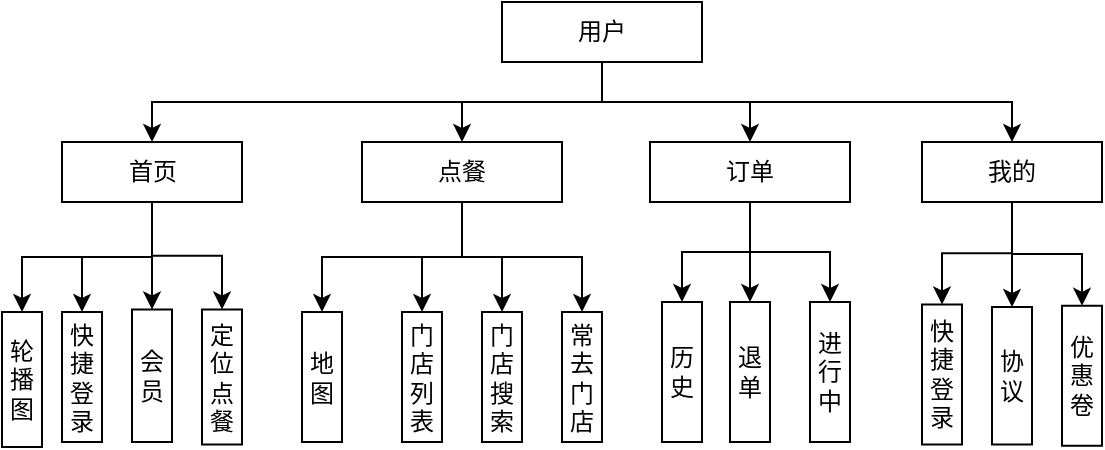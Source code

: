 <mxfile version="14.9.6" type="device"><diagram id="-KIQaGLZ7pACuFhbNE3n" name="第 1 页"><mxGraphModel dx="706" dy="408" grid="1" gridSize="10" guides="1" tooltips="1" connect="1" arrows="1" fold="1" page="1" pageScale="1" pageWidth="827" pageHeight="1169" math="0" shadow="0"><root><mxCell id="0"/><mxCell id="1" parent="0"/><mxCell id="OR2V2EovnwX6sP6-5XsM-7" style="edgeStyle=orthogonalEdgeStyle;rounded=0;orthogonalLoop=1;jettySize=auto;html=1;exitX=0;exitY=1;exitDx=0;exitDy=0;entryX=0.5;entryY=0;entryDx=0;entryDy=0;" edge="1" parent="1" source="OR2V2EovnwX6sP6-5XsM-1" target="OR2V2EovnwX6sP6-5XsM-2"><mxGeometry relative="1" as="geometry"><Array as="points"><mxPoint x="390" y="170"/><mxPoint x="390" y="190"/><mxPoint x="165" y="190"/></Array></mxGeometry></mxCell><mxCell id="OR2V2EovnwX6sP6-5XsM-9" style="edgeStyle=orthogonalEdgeStyle;rounded=0;orthogonalLoop=1;jettySize=auto;html=1;exitX=0.5;exitY=1;exitDx=0;exitDy=0;entryX=0.5;entryY=0;entryDx=0;entryDy=0;" edge="1" parent="1" source="OR2V2EovnwX6sP6-5XsM-1" target="OR2V2EovnwX6sP6-5XsM-4"><mxGeometry relative="1" as="geometry"/></mxCell><mxCell id="OR2V2EovnwX6sP6-5XsM-10" style="edgeStyle=orthogonalEdgeStyle;rounded=0;orthogonalLoop=1;jettySize=auto;html=1;exitX=0.5;exitY=1;exitDx=0;exitDy=0;entryX=0.5;entryY=0;entryDx=0;entryDy=0;" edge="1" parent="1" source="OR2V2EovnwX6sP6-5XsM-1" target="OR2V2EovnwX6sP6-5XsM-5"><mxGeometry relative="1" as="geometry"/></mxCell><mxCell id="OR2V2EovnwX6sP6-5XsM-11" style="edgeStyle=orthogonalEdgeStyle;rounded=0;orthogonalLoop=1;jettySize=auto;html=1;exitX=0.5;exitY=1;exitDx=0;exitDy=0;entryX=0.5;entryY=0;entryDx=0;entryDy=0;" edge="1" parent="1" source="OR2V2EovnwX6sP6-5XsM-1" target="OR2V2EovnwX6sP6-5XsM-6"><mxGeometry relative="1" as="geometry"/></mxCell><mxCell id="OR2V2EovnwX6sP6-5XsM-1" value="用户" style="rounded=0;whiteSpace=wrap;html=1;" vertex="1" parent="1"><mxGeometry x="340" y="140" width="100" height="30" as="geometry"/></mxCell><mxCell id="OR2V2EovnwX6sP6-5XsM-39" style="edgeStyle=orthogonalEdgeStyle;rounded=0;orthogonalLoop=1;jettySize=auto;html=1;exitX=0.5;exitY=1;exitDx=0;exitDy=0;entryX=0.5;entryY=0;entryDx=0;entryDy=0;" edge="1" parent="1" source="OR2V2EovnwX6sP6-5XsM-2" target="OR2V2EovnwX6sP6-5XsM-34"><mxGeometry relative="1" as="geometry"/></mxCell><mxCell id="OR2V2EovnwX6sP6-5XsM-43" style="edgeStyle=orthogonalEdgeStyle;rounded=0;orthogonalLoop=1;jettySize=auto;html=1;exitX=0.5;exitY=1;exitDx=0;exitDy=0;entryX=0.5;entryY=0;entryDx=0;entryDy=0;" edge="1" parent="1" source="OR2V2EovnwX6sP6-5XsM-2" target="OR2V2EovnwX6sP6-5XsM-36"><mxGeometry relative="1" as="geometry"/></mxCell><mxCell id="OR2V2EovnwX6sP6-5XsM-44" style="edgeStyle=orthogonalEdgeStyle;rounded=0;orthogonalLoop=1;jettySize=auto;html=1;exitX=0.5;exitY=1;exitDx=0;exitDy=0;entryX=0.5;entryY=0;entryDx=0;entryDy=0;" edge="1" parent="1" source="OR2V2EovnwX6sP6-5XsM-2" target="OR2V2EovnwX6sP6-5XsM-37"><mxGeometry relative="1" as="geometry"/></mxCell><mxCell id="OR2V2EovnwX6sP6-5XsM-54" style="edgeStyle=orthogonalEdgeStyle;rounded=0;orthogonalLoop=1;jettySize=auto;html=1;exitX=0.5;exitY=1;exitDx=0;exitDy=0;entryX=0.5;entryY=0;entryDx=0;entryDy=0;" edge="1" parent="1" source="OR2V2EovnwX6sP6-5XsM-2" target="OR2V2EovnwX6sP6-5XsM-53"><mxGeometry relative="1" as="geometry"/></mxCell><mxCell id="OR2V2EovnwX6sP6-5XsM-2" value="首页" style="rounded=0;html=1;verticalAlign=middle;align=center;labelBorderColor=none;horizontal=1;" vertex="1" parent="1"><mxGeometry x="120" y="210" width="90" height="30" as="geometry"/></mxCell><mxCell id="OR2V2EovnwX6sP6-5XsM-30" style="edgeStyle=orthogonalEdgeStyle;rounded=0;orthogonalLoop=1;jettySize=auto;html=1;exitX=0.5;exitY=1;exitDx=0;exitDy=0;entryX=0.5;entryY=0;entryDx=0;entryDy=0;" edge="1" parent="1" source="OR2V2EovnwX6sP6-5XsM-4" target="OR2V2EovnwX6sP6-5XsM-23"><mxGeometry relative="1" as="geometry"/></mxCell><mxCell id="OR2V2EovnwX6sP6-5XsM-31" style="edgeStyle=orthogonalEdgeStyle;rounded=0;orthogonalLoop=1;jettySize=auto;html=1;exitX=0.5;exitY=1;exitDx=0;exitDy=0;entryX=0.5;entryY=0;entryDx=0;entryDy=0;" edge="1" parent="1" source="OR2V2EovnwX6sP6-5XsM-4" target="OR2V2EovnwX6sP6-5XsM-24"><mxGeometry relative="1" as="geometry"/></mxCell><mxCell id="OR2V2EovnwX6sP6-5XsM-32" style="edgeStyle=orthogonalEdgeStyle;rounded=0;orthogonalLoop=1;jettySize=auto;html=1;exitX=0.5;exitY=1;exitDx=0;exitDy=0;entryX=0.5;entryY=0;entryDx=0;entryDy=0;" edge="1" parent="1" source="OR2V2EovnwX6sP6-5XsM-4" target="OR2V2EovnwX6sP6-5XsM-26"><mxGeometry relative="1" as="geometry"/></mxCell><mxCell id="OR2V2EovnwX6sP6-5XsM-33" style="edgeStyle=orthogonalEdgeStyle;rounded=0;orthogonalLoop=1;jettySize=auto;html=1;exitX=0.5;exitY=1;exitDx=0;exitDy=0;entryX=0.5;entryY=0;entryDx=0;entryDy=0;" edge="1" parent="1" source="OR2V2EovnwX6sP6-5XsM-4" target="OR2V2EovnwX6sP6-5XsM-29"><mxGeometry relative="1" as="geometry"/></mxCell><mxCell id="OR2V2EovnwX6sP6-5XsM-4" value="点餐" style="rounded=0;whiteSpace=wrap;html=1;align=center;verticalAlign=middle;" vertex="1" parent="1"><mxGeometry x="270" y="210" width="100" height="30" as="geometry"/></mxCell><mxCell id="OR2V2EovnwX6sP6-5XsM-18" style="edgeStyle=orthogonalEdgeStyle;rounded=0;orthogonalLoop=1;jettySize=auto;html=1;exitX=0.5;exitY=1;exitDx=0;exitDy=0;entryX=0.5;entryY=0;entryDx=0;entryDy=0;" edge="1" parent="1" source="OR2V2EovnwX6sP6-5XsM-5" target="OR2V2EovnwX6sP6-5XsM-13"><mxGeometry relative="1" as="geometry"/></mxCell><mxCell id="OR2V2EovnwX6sP6-5XsM-19" style="edgeStyle=orthogonalEdgeStyle;rounded=0;orthogonalLoop=1;jettySize=auto;html=1;exitX=0.5;exitY=1;exitDx=0;exitDy=0;entryX=0.5;entryY=0;entryDx=0;entryDy=0;" edge="1" parent="1" source="OR2V2EovnwX6sP6-5XsM-5" target="OR2V2EovnwX6sP6-5XsM-15"><mxGeometry relative="1" as="geometry"/></mxCell><mxCell id="OR2V2EovnwX6sP6-5XsM-20" style="edgeStyle=orthogonalEdgeStyle;rounded=0;orthogonalLoop=1;jettySize=auto;html=1;exitX=0.5;exitY=1;exitDx=0;exitDy=0;entryX=0.5;entryY=0;entryDx=0;entryDy=0;" edge="1" parent="1" source="OR2V2EovnwX6sP6-5XsM-5" target="OR2V2EovnwX6sP6-5XsM-16"><mxGeometry relative="1" as="geometry"/></mxCell><mxCell id="OR2V2EovnwX6sP6-5XsM-5" value="订单" style="rounded=0;whiteSpace=wrap;html=1;align=center;verticalAlign=middle;" vertex="1" parent="1"><mxGeometry x="414" y="210" width="100" height="30" as="geometry"/></mxCell><mxCell id="OR2V2EovnwX6sP6-5XsM-49" style="edgeStyle=orthogonalEdgeStyle;rounded=0;orthogonalLoop=1;jettySize=auto;html=1;exitX=0.5;exitY=1;exitDx=0;exitDy=0;entryX=0.5;entryY=0;entryDx=0;entryDy=0;" edge="1" parent="1" source="OR2V2EovnwX6sP6-5XsM-6" target="OR2V2EovnwX6sP6-5XsM-45"><mxGeometry relative="1" as="geometry"/></mxCell><mxCell id="OR2V2EovnwX6sP6-5XsM-51" style="edgeStyle=orthogonalEdgeStyle;rounded=0;orthogonalLoop=1;jettySize=auto;html=1;exitX=0.5;exitY=1;exitDx=0;exitDy=0;entryX=0.5;entryY=0;entryDx=0;entryDy=0;" edge="1" parent="1" source="OR2V2EovnwX6sP6-5XsM-6" target="OR2V2EovnwX6sP6-5XsM-48"><mxGeometry relative="1" as="geometry"/></mxCell><mxCell id="OR2V2EovnwX6sP6-5XsM-52" style="edgeStyle=orthogonalEdgeStyle;rounded=0;orthogonalLoop=1;jettySize=auto;html=1;" edge="1" parent="1" source="OR2V2EovnwX6sP6-5XsM-6" target="OR2V2EovnwX6sP6-5XsM-47"><mxGeometry relative="1" as="geometry"/></mxCell><mxCell id="OR2V2EovnwX6sP6-5XsM-6" value="我的" style="rounded=0;whiteSpace=wrap;html=1;align=center;verticalAlign=middle;" vertex="1" parent="1"><mxGeometry x="550" y="210" width="90" height="30" as="geometry"/></mxCell><mxCell id="OR2V2EovnwX6sP6-5XsM-13" value="历史" style="rounded=0;whiteSpace=wrap;html=1;align=center;verticalAlign=middle;textDirection=rtl;" vertex="1" parent="1"><mxGeometry x="420" y="290" width="20" height="70" as="geometry"/></mxCell><mxCell id="OR2V2EovnwX6sP6-5XsM-15" value="退单" style="rounded=0;whiteSpace=wrap;html=1;align=center;verticalAlign=middle;textDirection=rtl;" vertex="1" parent="1"><mxGeometry x="454" y="290" width="20" height="70" as="geometry"/></mxCell><mxCell id="OR2V2EovnwX6sP6-5XsM-16" value="进行中" style="rounded=0;whiteSpace=wrap;html=1;align=center;verticalAlign=middle;" vertex="1" parent="1"><mxGeometry x="494" y="290" width="20" height="70" as="geometry"/></mxCell><mxCell id="OR2V2EovnwX6sP6-5XsM-23" value="地图" style="rounded=0;whiteSpace=wrap;html=1;align=center;verticalAlign=middle;textDirection=rtl;" vertex="1" parent="1"><mxGeometry x="240" y="295" width="20" height="65" as="geometry"/></mxCell><mxCell id="OR2V2EovnwX6sP6-5XsM-24" value="门店列表" style="rounded=0;whiteSpace=wrap;html=1;align=center;verticalAlign=middle;textDirection=rtl;" vertex="1" parent="1"><mxGeometry x="290" y="295" width="20" height="65" as="geometry"/></mxCell><mxCell id="OR2V2EovnwX6sP6-5XsM-26" value="门店搜索" style="rounded=0;whiteSpace=wrap;html=1;align=center;verticalAlign=middle;textDirection=rtl;" vertex="1" parent="1"><mxGeometry x="330" y="295" width="20" height="65" as="geometry"/></mxCell><mxCell id="OR2V2EovnwX6sP6-5XsM-29" value="常去门店" style="rounded=0;whiteSpace=wrap;html=1;align=center;verticalAlign=middle;textDirection=rtl;" vertex="1" parent="1"><mxGeometry x="370" y="295" width="20" height="65" as="geometry"/></mxCell><mxCell id="OR2V2EovnwX6sP6-5XsM-34" value="轮播图" style="rounded=0;whiteSpace=wrap;html=1;align=center;verticalAlign=middle;textDirection=rtl;" vertex="1" parent="1"><mxGeometry x="90" y="295" width="20" height="67.5" as="geometry"/></mxCell><mxCell id="OR2V2EovnwX6sP6-5XsM-36" value="会员" style="rounded=0;whiteSpace=wrap;html=1;align=center;verticalAlign=middle;textDirection=rtl;" vertex="1" parent="1"><mxGeometry x="155" y="293.75" width="20" height="66.25" as="geometry"/></mxCell><mxCell id="OR2V2EovnwX6sP6-5XsM-37" value="定位点餐" style="rounded=0;whiteSpace=wrap;html=1;align=center;verticalAlign=middle;" vertex="1" parent="1"><mxGeometry x="190" y="293.75" width="20" height="67.5" as="geometry"/></mxCell><mxCell id="OR2V2EovnwX6sP6-5XsM-45" value="快捷登录" style="rounded=0;whiteSpace=wrap;html=1;align=center;verticalAlign=middle;" vertex="1" parent="1"><mxGeometry x="550" y="291.25" width="20" height="70" as="geometry"/></mxCell><mxCell id="OR2V2EovnwX6sP6-5XsM-47" value="协议" style="rounded=0;whiteSpace=wrap;html=1;align=center;verticalAlign=middle;" vertex="1" parent="1"><mxGeometry x="585" y="292.5" width="20" height="68.75" as="geometry"/></mxCell><mxCell id="OR2V2EovnwX6sP6-5XsM-48" value="优惠卷" style="rounded=0;whiteSpace=wrap;html=1;align=center;verticalAlign=middle;" vertex="1" parent="1"><mxGeometry x="620" y="291.88" width="20" height="70" as="geometry"/></mxCell><mxCell id="OR2V2EovnwX6sP6-5XsM-53" value="快捷登录" style="rounded=0;whiteSpace=wrap;html=1;align=center;verticalAlign=middle;" vertex="1" parent="1"><mxGeometry x="120" y="295" width="20" height="65" as="geometry"/></mxCell></root></mxGraphModel></diagram></mxfile>